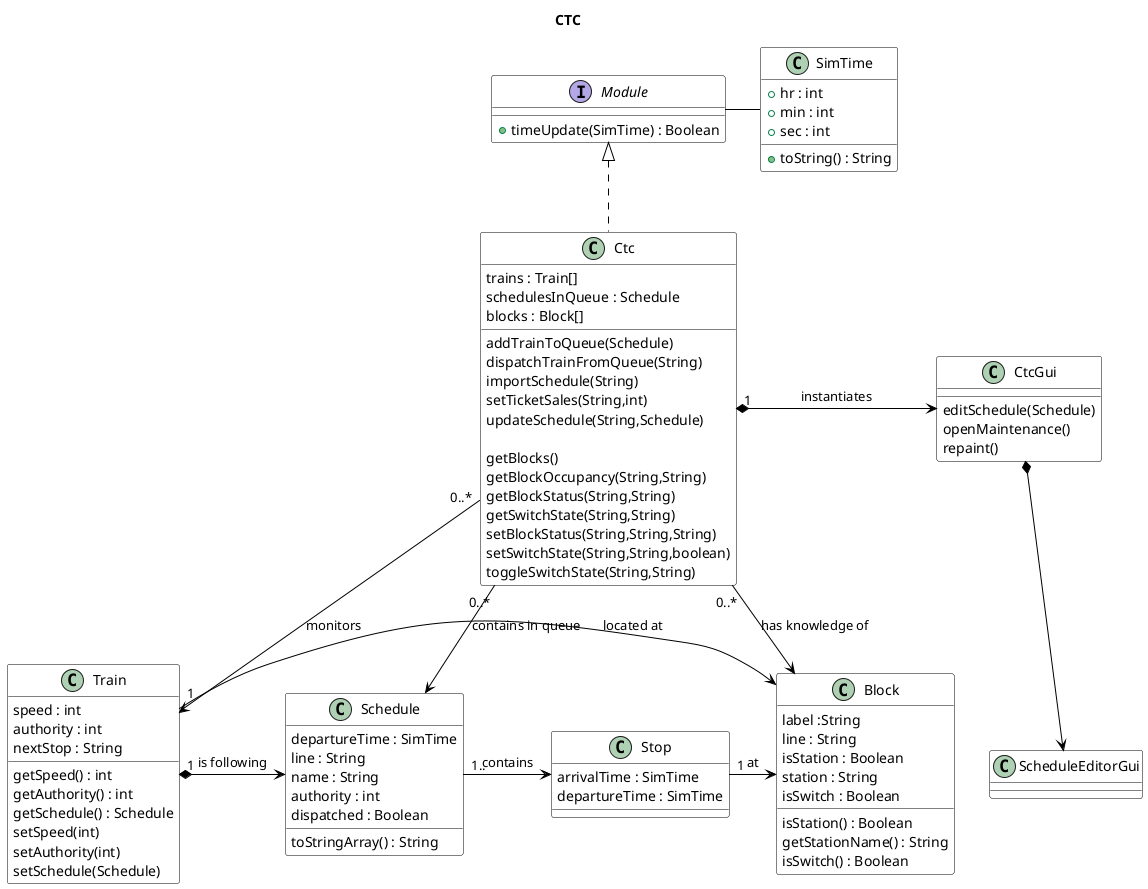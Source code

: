 @startuml

title CTC
skinparam backgroundColor transparent
skinparam classBackgroundColor #fff
skinparam classBorderColor #000
skinparam arrowColor #000

class SimTime{
  +hr : int
  +min : int
  +sec : int
  +toString() : String
}
interface Module{
  +timeUpdate(SimTime) : Boolean
}
class Ctc {
  trains : Train[]
  schedulesInQueue : Schedule
  blocks : Block[]
  addTrainToQueue(Schedule)
  dispatchTrainFromQueue(String)
  importSchedule(String)
  setTicketSales(String,int)
  updateSchedule(String,Schedule)

  getBlocks()
  getBlockOccupancy(String,String)
  getBlockStatus(String,String)
  getSwitchState(String,String)
  setBlockStatus(String,String,String)
  setSwitchState(String,String,boolean)
  toggleSwitchState(String,String)
}

class Train{
  speed : int
  authority : int
  nextStop : String
  getSpeed() : int
  getAuthority() : int
  getSchedule() : Schedule
  setSpeed(int)
  setAuthority(int)
  setSchedule(Schedule)
}
class CtcGui {
  editSchedule(Schedule)
  openMaintenance()
  repaint()
}
class ScheduleEditorGui {

}
class Schedule {
  departureTime : SimTime
  line : String
  name : String
  authority : int
  dispatched : Boolean
  toStringArray() : String
}
class Stop {
  arrivalTime : SimTime
  departureTime : SimTime
}
class Block{
  label :String
  line : String
  isStation : Boolean
  station : String
  isSwitch : Boolean
  isStation() : Boolean
  getStationName() : String
  isSwitch() : Boolean
}

Module-SimTime

Module <|.- Ctc

Ctc "0..*"-> Block : has knowledge of
Ctc "0..*"--> Schedule : contains in queue
Ctc "0..*"--> Train : monitors
Ctc "1" *-> CtcGui : instantiates

CtcGui *--> ScheduleEditorGui

Schedule "1.." -> Stop : contains
Stop "1" -> Block : at

Train "1" *-> Schedule : is following
Train "1" -> Block : located at

@enduml
